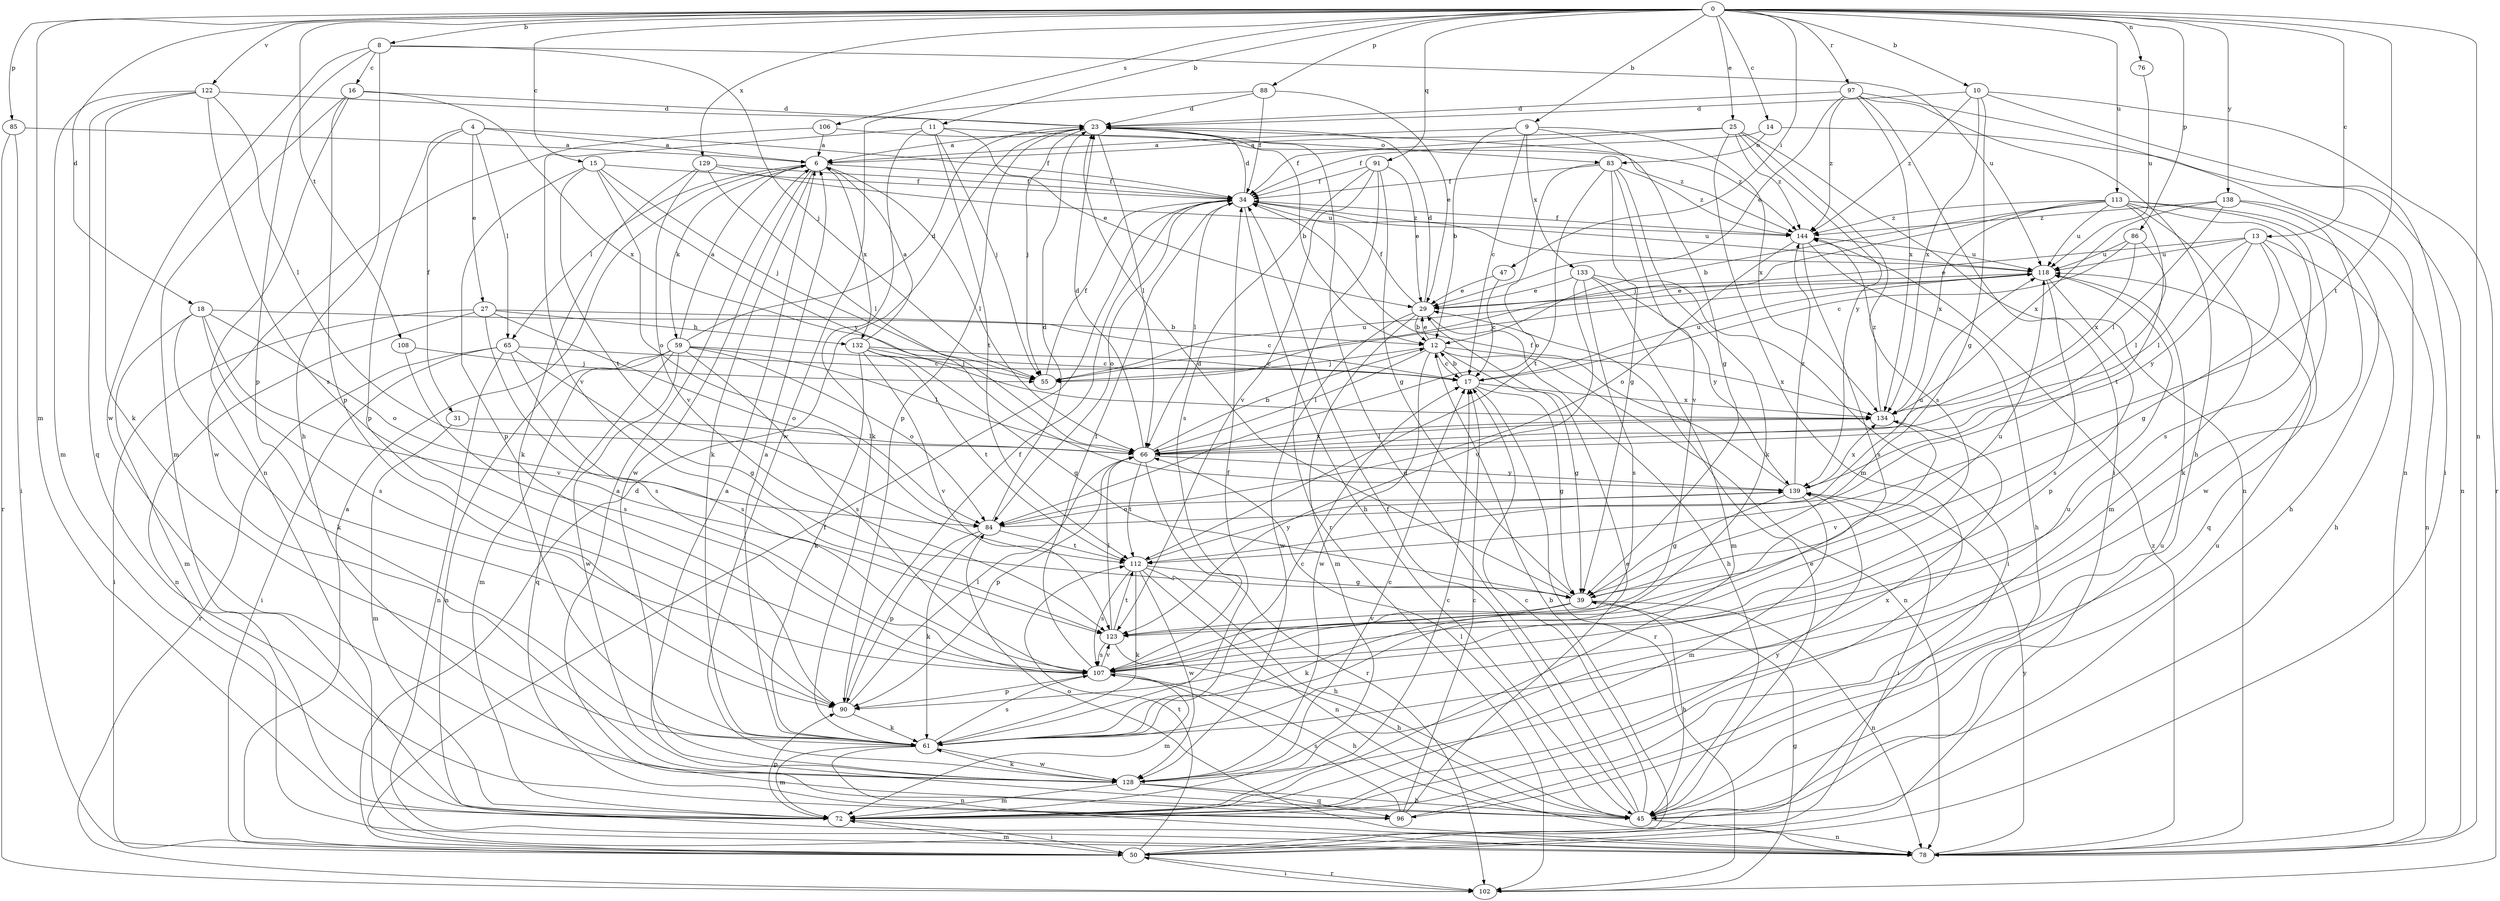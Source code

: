 strict digraph  {
0;
4;
6;
8;
9;
10;
11;
12;
13;
14;
15;
16;
17;
18;
23;
25;
27;
29;
31;
34;
39;
45;
47;
50;
55;
59;
61;
65;
66;
72;
76;
78;
83;
84;
85;
86;
88;
90;
91;
96;
97;
102;
106;
107;
108;
112;
113;
118;
122;
123;
128;
129;
132;
133;
134;
138;
139;
144;
0 -> 8  [label=b];
0 -> 9  [label=b];
0 -> 10  [label=b];
0 -> 11  [label=b];
0 -> 13  [label=c];
0 -> 14  [label=c];
0 -> 15  [label=c];
0 -> 18  [label=d];
0 -> 25  [label=e];
0 -> 47  [label=i];
0 -> 72  [label=m];
0 -> 76  [label=n];
0 -> 78  [label=n];
0 -> 85  [label=p];
0 -> 86  [label=p];
0 -> 88  [label=p];
0 -> 91  [label=q];
0 -> 97  [label=r];
0 -> 106  [label=s];
0 -> 108  [label=t];
0 -> 112  [label=t];
0 -> 113  [label=u];
0 -> 122  [label=v];
0 -> 129  [label=x];
0 -> 138  [label=y];
4 -> 6  [label=a];
4 -> 27  [label=e];
4 -> 31  [label=f];
4 -> 34  [label=f];
4 -> 65  [label=l];
4 -> 90  [label=p];
6 -> 34  [label=f];
6 -> 59  [label=k];
6 -> 61  [label=k];
6 -> 65  [label=l];
6 -> 66  [label=l];
6 -> 128  [label=w];
6 -> 132  [label=x];
8 -> 16  [label=c];
8 -> 45  [label=h];
8 -> 55  [label=j];
8 -> 90  [label=p];
8 -> 118  [label=u];
8 -> 128  [label=w];
9 -> 6  [label=a];
9 -> 12  [label=b];
9 -> 17  [label=c];
9 -> 39  [label=g];
9 -> 133  [label=x];
9 -> 134  [label=x];
10 -> 23  [label=d];
10 -> 39  [label=g];
10 -> 50  [label=i];
10 -> 102  [label=r];
10 -> 134  [label=x];
10 -> 144  [label=z];
11 -> 29  [label=e];
11 -> 55  [label=j];
11 -> 61  [label=k];
11 -> 83  [label=o];
11 -> 112  [label=t];
11 -> 123  [label=v];
12 -> 17  [label=c];
12 -> 29  [label=e];
12 -> 39  [label=g];
12 -> 55  [label=j];
12 -> 66  [label=l];
12 -> 78  [label=n];
12 -> 128  [label=w];
12 -> 134  [label=x];
13 -> 29  [label=e];
13 -> 39  [label=g];
13 -> 45  [label=h];
13 -> 66  [label=l];
13 -> 96  [label=q];
13 -> 118  [label=u];
13 -> 139  [label=y];
14 -> 34  [label=f];
14 -> 78  [label=n];
14 -> 83  [label=o];
15 -> 34  [label=f];
15 -> 55  [label=j];
15 -> 84  [label=o];
15 -> 90  [label=p];
15 -> 112  [label=t];
15 -> 139  [label=y];
16 -> 23  [label=d];
16 -> 72  [label=m];
16 -> 78  [label=n];
16 -> 90  [label=p];
16 -> 134  [label=x];
17 -> 12  [label=b];
17 -> 39  [label=g];
17 -> 102  [label=r];
17 -> 118  [label=u];
17 -> 134  [label=x];
18 -> 12  [label=b];
18 -> 61  [label=k];
18 -> 72  [label=m];
18 -> 84  [label=o];
18 -> 107  [label=s];
18 -> 123  [label=v];
23 -> 6  [label=a];
23 -> 12  [label=b];
23 -> 55  [label=j];
23 -> 66  [label=l];
23 -> 90  [label=p];
23 -> 144  [label=z];
25 -> 6  [label=a];
25 -> 34  [label=f];
25 -> 72  [label=m];
25 -> 78  [label=n];
25 -> 107  [label=s];
25 -> 139  [label=y];
25 -> 144  [label=z];
27 -> 17  [label=c];
27 -> 50  [label=i];
27 -> 78  [label=n];
27 -> 84  [label=o];
27 -> 107  [label=s];
27 -> 132  [label=h];
29 -> 12  [label=b];
29 -> 23  [label=d];
29 -> 34  [label=f];
29 -> 45  [label=h];
29 -> 72  [label=m];
29 -> 128  [label=w];
31 -> 66  [label=l];
31 -> 72  [label=m];
34 -> 23  [label=d];
34 -> 45  [label=h];
34 -> 66  [label=l];
34 -> 84  [label=o];
34 -> 118  [label=u];
34 -> 144  [label=z];
39 -> 23  [label=d];
39 -> 45  [label=h];
39 -> 61  [label=k];
39 -> 78  [label=n];
39 -> 118  [label=u];
39 -> 123  [label=v];
45 -> 6  [label=a];
45 -> 17  [label=c];
45 -> 23  [label=d];
45 -> 29  [label=e];
45 -> 34  [label=f];
45 -> 66  [label=l];
45 -> 78  [label=n];
45 -> 118  [label=u];
47 -> 17  [label=c];
47 -> 29  [label=e];
50 -> 6  [label=a];
50 -> 12  [label=b];
50 -> 23  [label=d];
50 -> 34  [label=f];
50 -> 72  [label=m];
50 -> 102  [label=r];
50 -> 112  [label=t];
55 -> 34  [label=f];
55 -> 118  [label=u];
59 -> 6  [label=a];
59 -> 17  [label=c];
59 -> 23  [label=d];
59 -> 66  [label=l];
59 -> 72  [label=m];
59 -> 78  [label=n];
59 -> 84  [label=o];
59 -> 96  [label=q];
59 -> 107  [label=s];
59 -> 128  [label=w];
61 -> 6  [label=a];
61 -> 17  [label=c];
61 -> 34  [label=f];
61 -> 72  [label=m];
61 -> 78  [label=n];
61 -> 107  [label=s];
61 -> 118  [label=u];
61 -> 128  [label=w];
65 -> 17  [label=c];
65 -> 39  [label=g];
65 -> 50  [label=i];
65 -> 78  [label=n];
65 -> 102  [label=r];
65 -> 107  [label=s];
66 -> 12  [label=b];
66 -> 23  [label=d];
66 -> 90  [label=p];
66 -> 102  [label=r];
66 -> 112  [label=t];
66 -> 134  [label=x];
66 -> 139  [label=y];
72 -> 17  [label=c];
72 -> 50  [label=i];
72 -> 90  [label=p];
72 -> 139  [label=y];
76 -> 118  [label=u];
78 -> 84  [label=o];
78 -> 139  [label=y];
78 -> 144  [label=z];
83 -> 34  [label=f];
83 -> 39  [label=g];
83 -> 61  [label=k];
83 -> 84  [label=o];
83 -> 112  [label=t];
83 -> 123  [label=v];
83 -> 144  [label=z];
84 -> 23  [label=d];
84 -> 61  [label=k];
84 -> 90  [label=p];
84 -> 112  [label=t];
84 -> 118  [label=u];
85 -> 6  [label=a];
85 -> 50  [label=i];
85 -> 102  [label=r];
86 -> 17  [label=c];
86 -> 66  [label=l];
86 -> 118  [label=u];
86 -> 134  [label=x];
88 -> 23  [label=d];
88 -> 29  [label=e];
88 -> 34  [label=f];
88 -> 128  [label=w];
90 -> 34  [label=f];
90 -> 61  [label=k];
90 -> 66  [label=l];
91 -> 29  [label=e];
91 -> 34  [label=f];
91 -> 39  [label=g];
91 -> 102  [label=r];
91 -> 107  [label=s];
91 -> 123  [label=v];
96 -> 6  [label=a];
96 -> 17  [label=c];
96 -> 29  [label=e];
96 -> 107  [label=s];
96 -> 118  [label=u];
97 -> 23  [label=d];
97 -> 29  [label=e];
97 -> 45  [label=h];
97 -> 50  [label=i];
97 -> 78  [label=n];
97 -> 134  [label=x];
97 -> 144  [label=z];
102 -> 39  [label=g];
102 -> 50  [label=i];
106 -> 6  [label=a];
106 -> 128  [label=w];
106 -> 144  [label=z];
107 -> 34  [label=f];
107 -> 45  [label=h];
107 -> 72  [label=m];
107 -> 90  [label=p];
107 -> 123  [label=v];
108 -> 55  [label=j];
108 -> 107  [label=s];
112 -> 39  [label=g];
112 -> 45  [label=h];
112 -> 61  [label=k];
112 -> 78  [label=n];
112 -> 107  [label=s];
112 -> 128  [label=w];
112 -> 139  [label=y];
113 -> 12  [label=b];
113 -> 45  [label=h];
113 -> 55  [label=j];
113 -> 72  [label=m];
113 -> 107  [label=s];
113 -> 112  [label=t];
113 -> 118  [label=u];
113 -> 128  [label=w];
113 -> 134  [label=x];
113 -> 144  [label=z];
118 -> 29  [label=e];
118 -> 55  [label=j];
118 -> 90  [label=p];
118 -> 107  [label=s];
122 -> 23  [label=d];
122 -> 61  [label=k];
122 -> 66  [label=l];
122 -> 72  [label=m];
122 -> 96  [label=q];
122 -> 107  [label=s];
123 -> 45  [label=h];
123 -> 66  [label=l];
123 -> 107  [label=s];
123 -> 112  [label=t];
128 -> 17  [label=c];
128 -> 45  [label=h];
128 -> 61  [label=k];
128 -> 72  [label=m];
128 -> 96  [label=q];
128 -> 134  [label=x];
129 -> 34  [label=f];
129 -> 61  [label=k];
129 -> 66  [label=l];
129 -> 118  [label=u];
129 -> 123  [label=v];
132 -> 6  [label=a];
132 -> 17  [label=c];
132 -> 39  [label=g];
132 -> 55  [label=j];
132 -> 61  [label=k];
132 -> 112  [label=t];
132 -> 123  [label=v];
133 -> 29  [label=e];
133 -> 50  [label=i];
133 -> 72  [label=m];
133 -> 107  [label=s];
133 -> 123  [label=v];
133 -> 139  [label=y];
134 -> 66  [label=l];
134 -> 123  [label=v];
134 -> 144  [label=z];
138 -> 61  [label=k];
138 -> 66  [label=l];
138 -> 78  [label=n];
138 -> 134  [label=x];
138 -> 144  [label=z];
139 -> 34  [label=f];
139 -> 39  [label=g];
139 -> 50  [label=i];
139 -> 72  [label=m];
139 -> 84  [label=o];
139 -> 134  [label=x];
139 -> 144  [label=z];
144 -> 34  [label=f];
144 -> 45  [label=h];
144 -> 84  [label=o];
144 -> 107  [label=s];
144 -> 118  [label=u];
}
